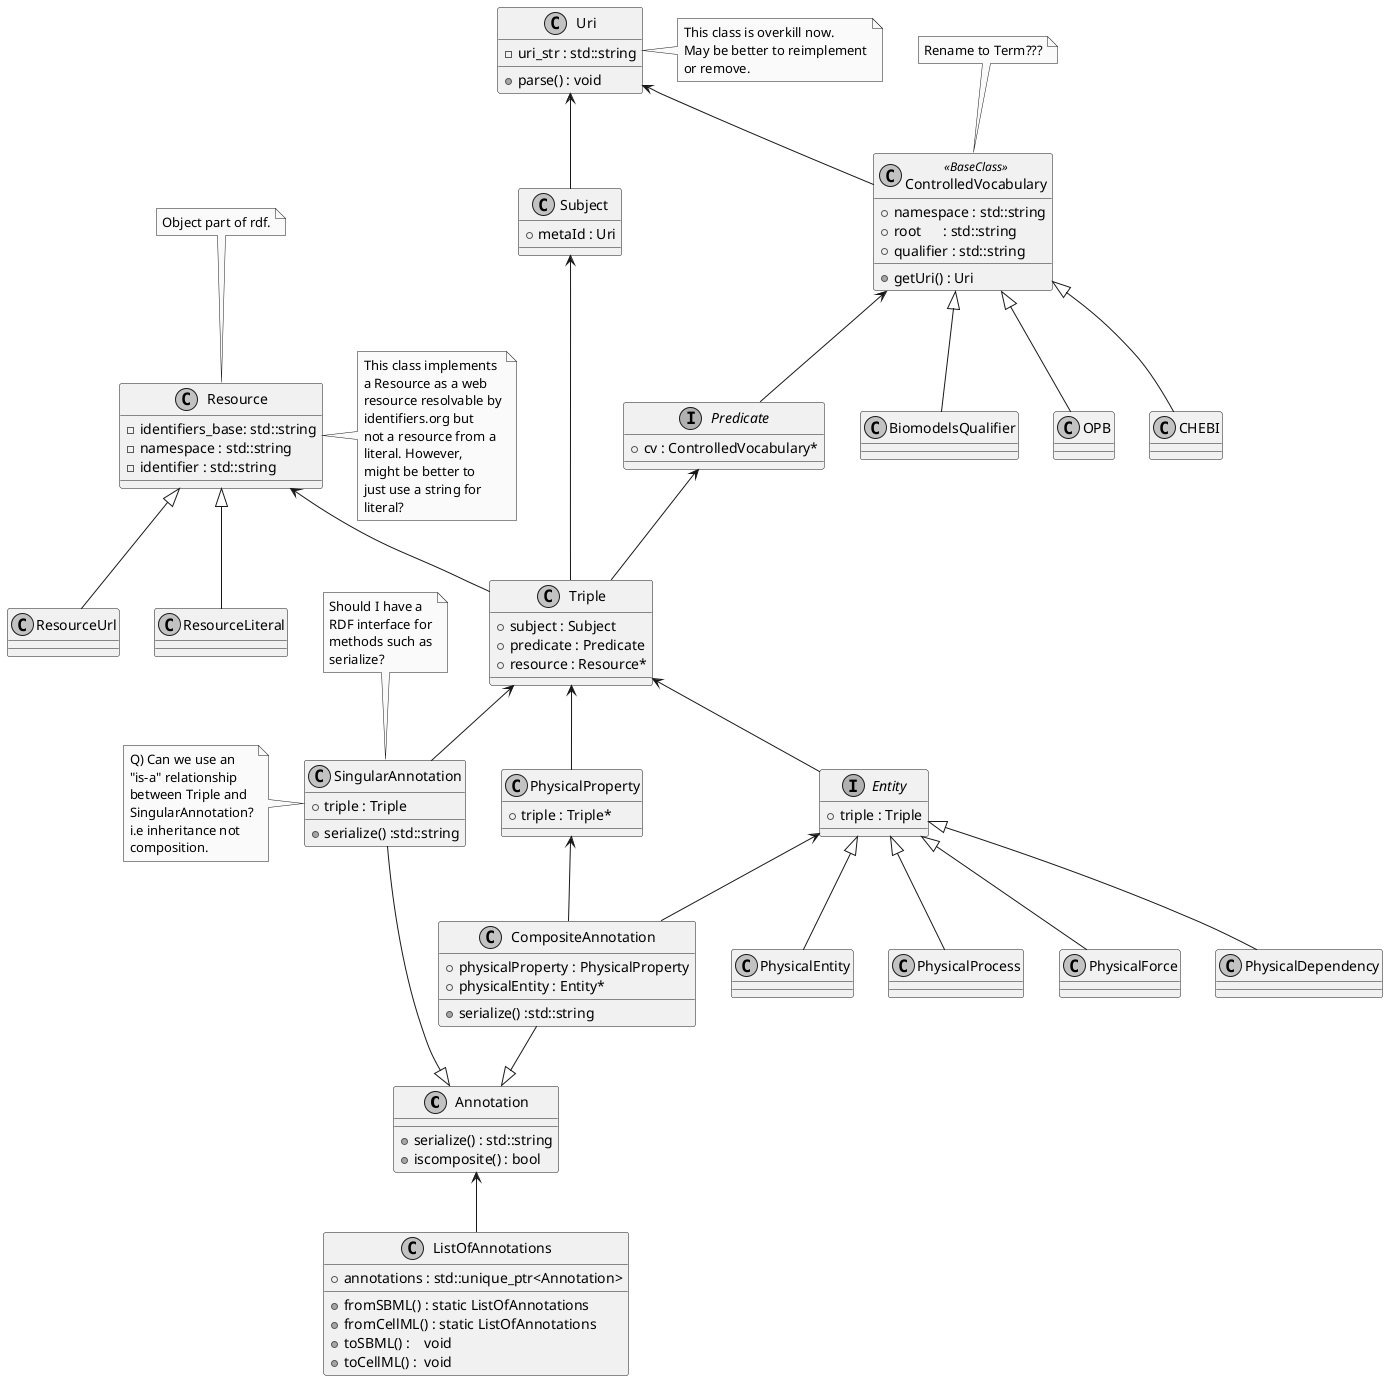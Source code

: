 @startuml
skinparam monochrome true



'Base class for all annotations
class Annotation {
    + serialize() : std::string
    + iscomposite() : bool
}
'todo Conceptually, could we use an isa relationshop between singular annotation and Triple?

class SingularAnnotation {
    + triple : Triple
    + serialize() :std::string
}
note top of SingularAnnotation
    Should I have a
    RDF interface for
    methods such as
    serialize?
end note

note left of SingularAnnotation
    Q) Can we use an
    "is-a" relationship
    between Triple and
    SingularAnnotation?
    i.e inheritance not
    composition.
end note
'Not sure what type the physicalEntity / physicalProperty should have.
'Not sure what the physicalEntity should be called.
'From section 2.27 of omex metadata spec: physical entity, process, force or dependency that bears the physical property.
class CompositeAnnotation {
    + physicalProperty : PhysicalProperty
    + physicalEntity : Entity*
    + serialize() :std::string
}

SingularAnnotation --|> Annotation
CompositeAnnotation --|> Annotation
Triple <-- SingularAnnotation

class Uri {
    - uri_str : std::string
    + parse() : void
}
note right of Uri
    This class is overkill now.
    May be better to reimplement
    or remove.
end note
class Subject {
    + metaId : Uri
}

interface Predicate {
    + cv : ControlledVocabulary*
}
class ControlledVocabulary <<BaseClass>> {
    + namespace : std::string
    + root      : std::string
    + qualifier : std::string
    + getUri() : Uri
}
note top of ControlledVocabulary
    Rename to Term???
end note
ControlledVocabulary <-- Predicate
Uri <-- ControlledVocabulary

class BiomodelsQualifier {}
class OPB {}
class CHEBI {}
ControlledVocabulary <|-- BiomodelsQualifier
ControlledVocabulary <|-- OPB
ControlledVocabulary <|-- CHEBI


class Resource {
    - identifiers_base: std::string
    - namespace : std::string
    - identifier : std::string
}
note right of Resource
    This class implements
    a Resource as a web
    resource resolvable by
    identifiers.org but
    not a resource from a
    literal. However,
    might be better to
    just use a string for
    literal?
end note
class ResourceUrl {}

class ResourceLiteral {}

Resource <|-- ResourceUrl
Resource <|-- ResourceLiteral

note top of Resource
    Object part of rdf.
end note


class Triple {
    + subject : Subject
    + predicate : Predicate
    + resource : Resource*
}

Subject <-- Triple
Predicate <-- Triple
Resource <-- Triple


Uri <-- Subject

class PhysicalProperty {
    + triple : Triple*
}
Triple <-- PhysicalProperty

interface Entity {
    + triple : Triple
}
Triple <-- Entity

class PhysicalEntity {}
class PhysicalProcess {}
class PhysicalForce {}
class PhysicalDependency {}

Entity <|-- PhysicalEntity
Entity <|-- PhysicalProcess
Entity <|-- PhysicalForce
Entity <|-- PhysicalDependency

Entity <-- CompositeAnnotation
PhysicalProperty <-- CompositeAnnotation


class ListOfAnnotations {
    + annotations : std::unique_ptr<Annotation>
    + fromSBML() : static ListOfAnnotations
    + fromCellML() : static ListOfAnnotations
    + toSBML() :    void
    + toCellML() :  void
}

Annotation <-- ListOfAnnotations





@enduml